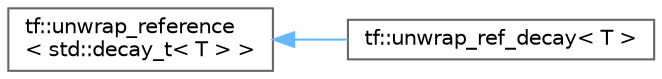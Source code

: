 digraph "类继承关系图"
{
 // LATEX_PDF_SIZE
  bgcolor="transparent";
  edge [fontname=Helvetica,fontsize=10,labelfontname=Helvetica,labelfontsize=10];
  node [fontname=Helvetica,fontsize=10,shape=box,height=0.2,width=0.4];
  rankdir="LR";
  Node0 [id="Node000000",label="tf::unwrap_reference\l\< std::decay_t\< T \> \>",height=0.2,width=0.4,color="grey40", fillcolor="white", style="filled",URL="$structtf_1_1unwrap__reference.html",tooltip=" "];
  Node0 -> Node1 [id="edge7352_Node000000_Node000001",dir="back",color="steelblue1",style="solid",tooltip=" "];
  Node1 [id="Node000001",label="tf::unwrap_ref_decay\< T \>",height=0.2,width=0.4,color="grey40", fillcolor="white", style="filled",URL="$structtf_1_1unwrap__ref__decay.html",tooltip=" "];
}
